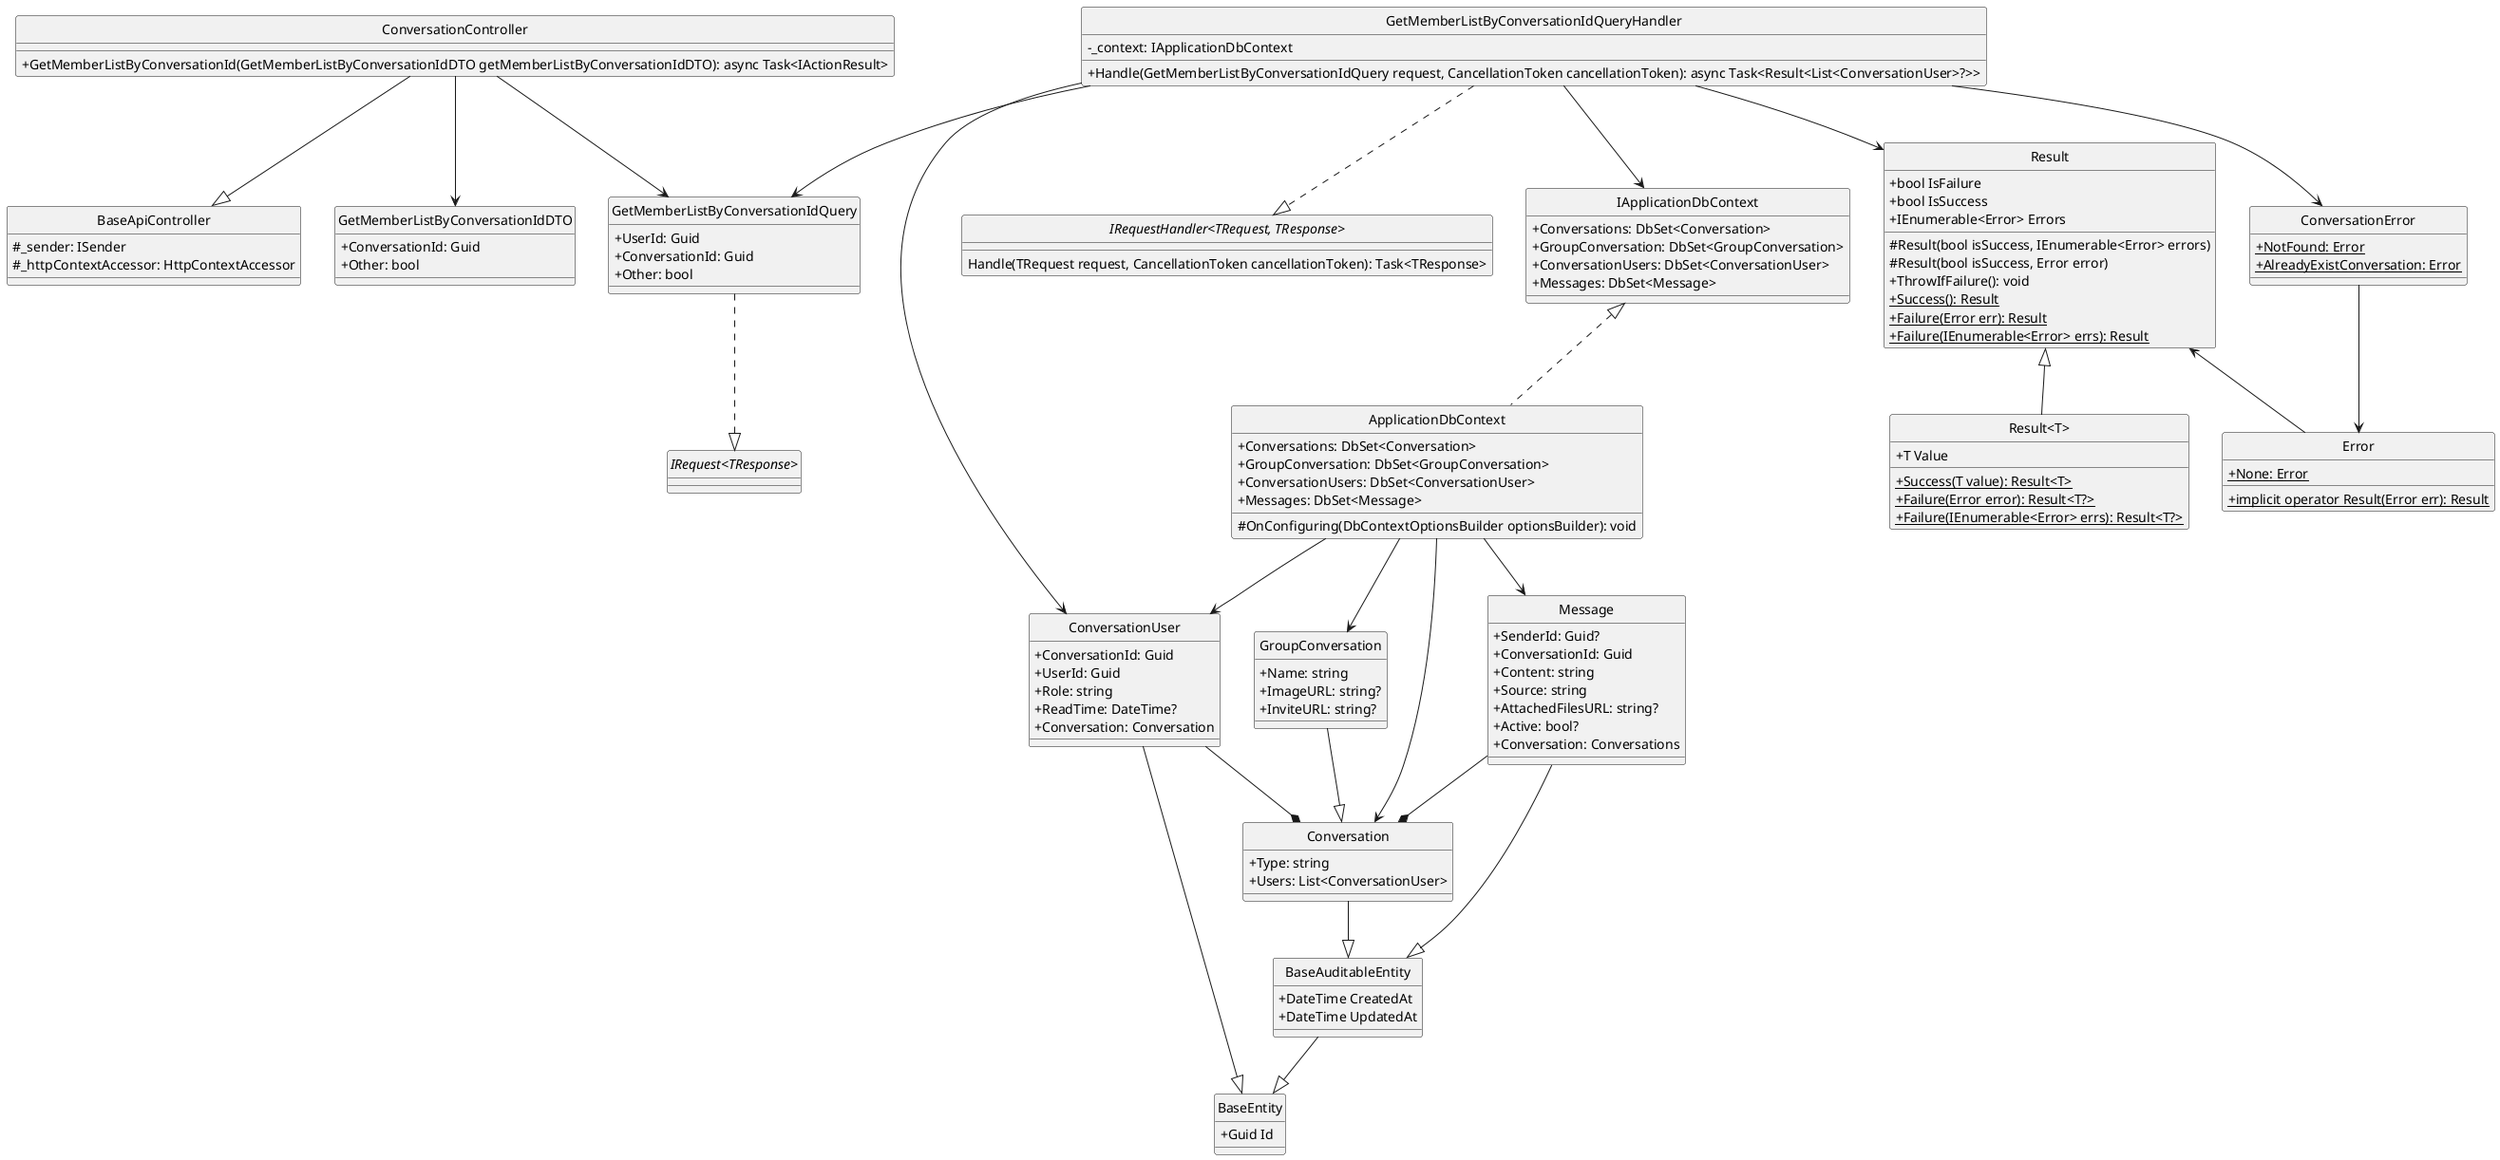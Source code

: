 @startuml GetMemberListByConversationId
hide circle
skinparam classAttributeIconSize 0

class BaseApiController {
    #_sender: ISender
    #_httpContextAccessor: HttpContextAccessor
}

class ConversationController {
    +GetMemberListByConversationId(GetMemberListByConversationIdDTO getMemberListByConversationIdDTO): async Task<IActionResult>
}

class GetMemberListByConversationIdQuery{
    +UserId: Guid
    +ConversationId: Guid
    +Other: bool
}

class GetMemberListByConversationIdQueryHandler{
    -_context: IApplicationDbContext
    +Handle(GetMemberListByConversationIdQuery request, CancellationToken cancellationToken): async Task<Result<List<ConversationUser>?>>
}

class IApplicationDbContext {
    +Conversations: DbSet<Conversation>
    +GroupConversation: DbSet<GroupConversation>
    +ConversationUsers: DbSet<ConversationUser>
    +Messages: DbSet<Message>
}

class ApplicationDbContext {
    +Conversations: DbSet<Conversation>
    +GroupConversation: DbSet<GroupConversation>
    +ConversationUsers: DbSet<ConversationUser>
    +Messages: DbSet<Message>
    #OnConfiguring(DbContextOptionsBuilder optionsBuilder): void
}

class Result {
    +bool IsFailure
    +bool IsSuccess
    +IEnumerable<Error> Errors
    #Result(bool isSuccess, IEnumerable<Error> errors)
    #Result(bool isSuccess, Error error)
    +ThrowIfFailure(): void
    {static} +Success(): Result
    {static} +Failure(Error err): Result
    {static} +Failure(IEnumerable<Error> errs): Result
}

class "Result<T>" {
    +T Value
    {static} +Success(T value): Result<T>
    {static} +Failure(Error error): Result<T?>
    {static} +Failure(IEnumerable<Error> errs): Result<T?>
}

class Error {
    {static} +None: Error
    {static} +implicit operator Result(Error err): Result
}

class GetMemberListByConversationIdDTO{
    +ConversationId: Guid
    +Other: bool
}

class ConversationError{
    {static} +NotFound: Error
    {static} +AlreadyExistConversation: Error
}

class BaseEntity {
    +Guid Id
}

class BaseAuditableEntity{
    +DateTime CreatedAt
    +DateTime UpdatedAt
}

class Conversation {
    +Type: string
    +Users: List<ConversationUser>
}

class GroupConversation {
    +Name: string
    +ImageURL: string?
    +InviteURL: string?
}

class ConversationUser {
    +ConversationId: Guid
    +UserId: Guid
    +Role: string
    +ReadTime: DateTime?
    +Conversation: Conversation
}

class Message {
    +SenderId: Guid?
    +ConversationId: Guid
    +Content: string
    +Source: string
    +AttachedFilesURL: string?
    +Active: bool?
    +Conversation: Conversations
}

interface "IRequest<TResponse>"
interface "IRequestHandler<TRequest, TResponse>"{
    Handle(TRequest request, CancellationToken cancellationToken): Task<TResponse>
}

ConversationController --|> BaseApiController
ConversationController --> GetMemberListByConversationIdQuery

ConversationController --> GetMemberListByConversationIdDTO

GetMemberListByConversationIdQuery ..|> "IRequest<TResponse>"
GetMemberListByConversationIdQueryHandler ..|> "IRequestHandler<TRequest, TResponse>"
GetMemberListByConversationIdQueryHandler --> GetMemberListByConversationIdQuery
GetMemberListByConversationIdQueryHandler --> ConversationUser
GetMemberListByConversationIdQueryHandler --> Result
GetMemberListByConversationIdQueryHandler --> IApplicationDbContext
GetMemberListByConversationIdQueryHandler --> ConversationError

IApplicationDbContext <|.. ApplicationDbContext
Result <-- Error
Result <|-- "Result<T>"
ConversationError --> Error

ApplicationDbContext --> Conversation
ApplicationDbContext --> GroupConversation
ApplicationDbContext --> ConversationUser
ApplicationDbContext --> Message

Conversation --|> BaseAuditableEntity
GroupConversation --|> Conversation
ConversationUser --|> BaseEntity
ConversationUser --* Conversation
Message --|> BaseAuditableEntity
Message --* Conversation
BaseAuditableEntity --|> BaseEntity
@enduml